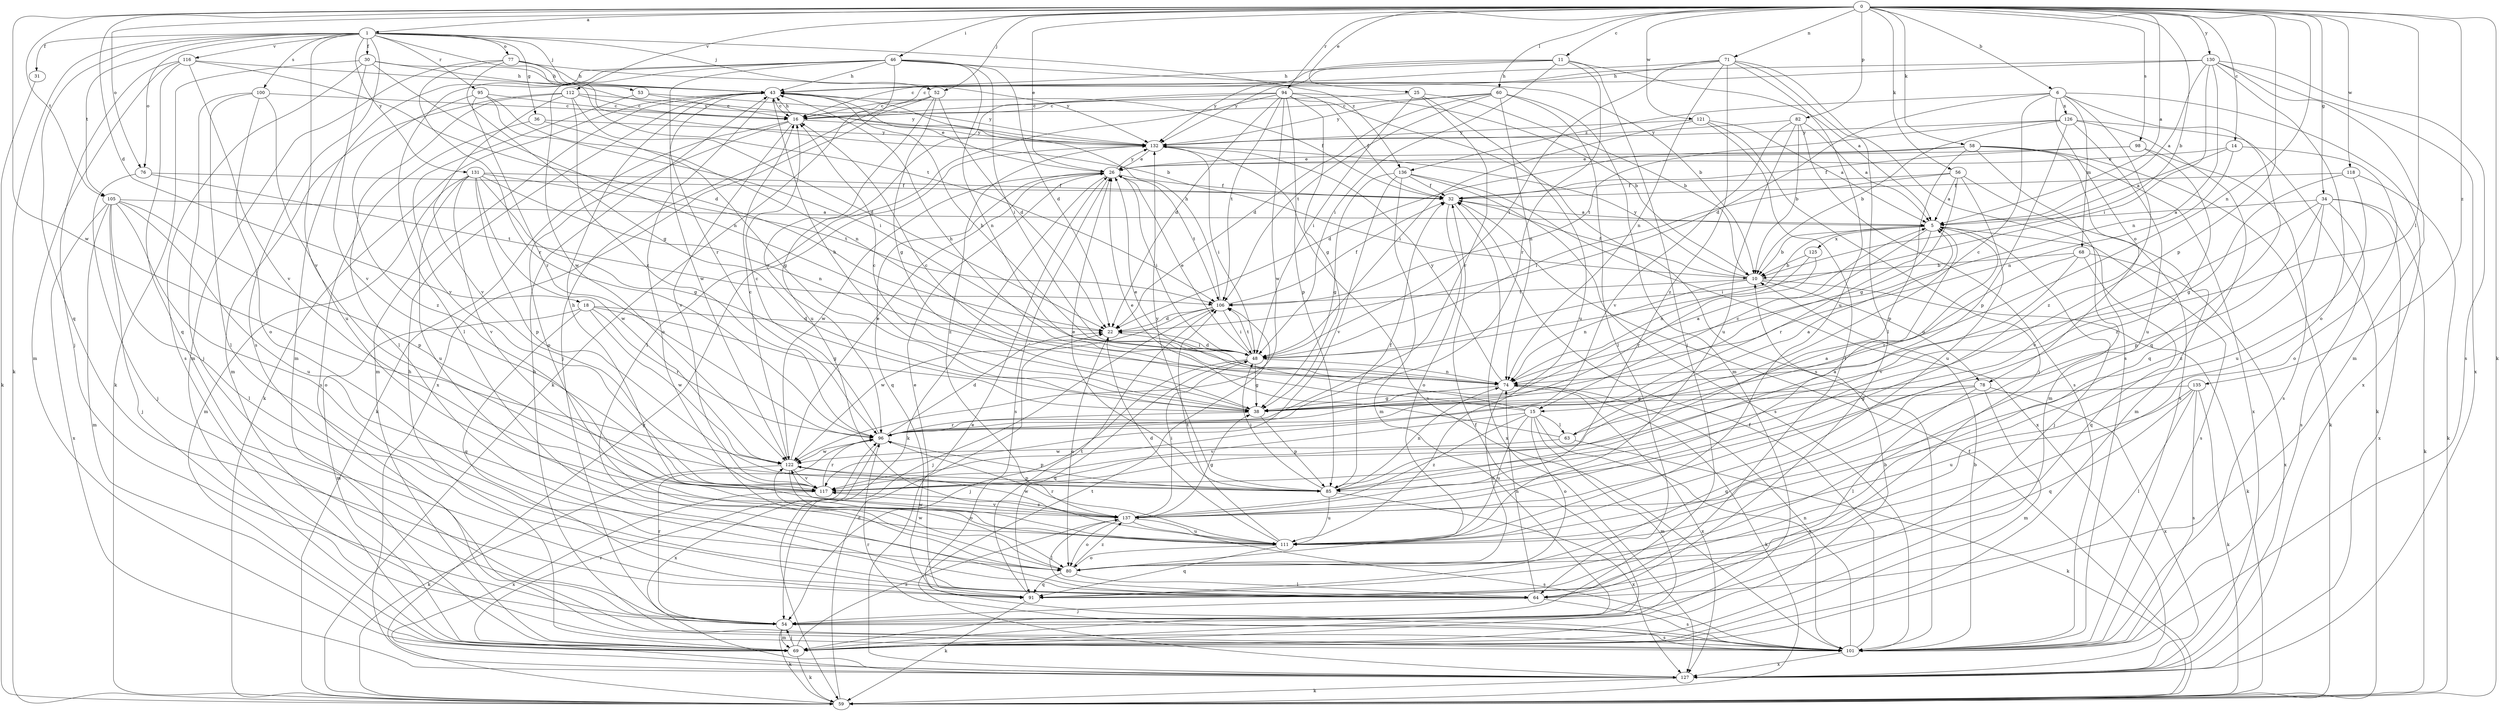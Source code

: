 strict digraph  {
0;
1;
5;
6;
10;
11;
14;
15;
16;
18;
22;
25;
26;
30;
31;
32;
34;
36;
38;
43;
46;
48;
52;
53;
54;
56;
58;
59;
60;
63;
64;
68;
69;
71;
74;
76;
77;
78;
80;
82;
85;
91;
94;
95;
96;
98;
100;
101;
105;
106;
111;
112;
116;
117;
118;
121;
122;
125;
126;
127;
130;
131;
132;
135;
136;
137;
0 -> 1  [label=a];
0 -> 5  [label=a];
0 -> 6  [label=b];
0 -> 10  [label=b];
0 -> 11  [label=c];
0 -> 14  [label=c];
0 -> 18  [label=d];
0 -> 25  [label=e];
0 -> 26  [label=e];
0 -> 34  [label=g];
0 -> 46  [label=i];
0 -> 52  [label=j];
0 -> 56  [label=k];
0 -> 58  [label=k];
0 -> 59  [label=k];
0 -> 60  [label=l];
0 -> 63  [label=l];
0 -> 71  [label=n];
0 -> 74  [label=n];
0 -> 76  [label=o];
0 -> 82  [label=p];
0 -> 85  [label=p];
0 -> 94  [label=r];
0 -> 98  [label=s];
0 -> 105  [label=t];
0 -> 112  [label=v];
0 -> 118  [label=w];
0 -> 121  [label=w];
0 -> 122  [label=w];
0 -> 130  [label=y];
0 -> 135  [label=z];
1 -> 30  [label=f];
1 -> 31  [label=f];
1 -> 36  [label=g];
1 -> 52  [label=j];
1 -> 53  [label=j];
1 -> 59  [label=k];
1 -> 76  [label=o];
1 -> 77  [label=o];
1 -> 91  [label=q];
1 -> 95  [label=r];
1 -> 100  [label=s];
1 -> 101  [label=s];
1 -> 105  [label=t];
1 -> 106  [label=t];
1 -> 116  [label=v];
1 -> 117  [label=v];
1 -> 131  [label=y];
1 -> 136  [label=z];
5 -> 10  [label=b];
5 -> 15  [label=c];
5 -> 48  [label=i];
5 -> 54  [label=j];
5 -> 96  [label=r];
5 -> 101  [label=s];
5 -> 125  [label=x];
6 -> 15  [label=c];
6 -> 22  [label=d];
6 -> 68  [label=m];
6 -> 78  [label=o];
6 -> 91  [label=q];
6 -> 126  [label=x];
6 -> 127  [label=x];
6 -> 136  [label=z];
6 -> 137  [label=z];
10 -> 32  [label=f];
10 -> 59  [label=k];
10 -> 74  [label=n];
10 -> 78  [label=o];
10 -> 106  [label=t];
10 -> 132  [label=y];
11 -> 5  [label=a];
11 -> 16  [label=c];
11 -> 43  [label=h];
11 -> 48  [label=i];
11 -> 54  [label=j];
11 -> 96  [label=r];
11 -> 132  [label=y];
14 -> 5  [label=a];
14 -> 26  [label=e];
14 -> 74  [label=n];
14 -> 80  [label=o];
15 -> 16  [label=c];
15 -> 26  [label=e];
15 -> 63  [label=l];
15 -> 69  [label=m];
15 -> 80  [label=o];
15 -> 101  [label=s];
15 -> 111  [label=u];
15 -> 117  [label=v];
15 -> 137  [label=z];
16 -> 43  [label=h];
16 -> 59  [label=k];
16 -> 80  [label=o];
16 -> 117  [label=v];
16 -> 132  [label=y];
18 -> 22  [label=d];
18 -> 38  [label=g];
18 -> 69  [label=m];
18 -> 91  [label=q];
18 -> 96  [label=r];
18 -> 122  [label=w];
22 -> 48  [label=i];
22 -> 80  [label=o];
25 -> 10  [label=b];
25 -> 16  [label=c];
25 -> 48  [label=i];
25 -> 96  [label=r];
25 -> 111  [label=u];
26 -> 32  [label=f];
26 -> 48  [label=i];
26 -> 59  [label=k];
26 -> 91  [label=q];
26 -> 101  [label=s];
26 -> 106  [label=t];
26 -> 122  [label=w];
26 -> 132  [label=y];
30 -> 43  [label=h];
30 -> 59  [label=k];
30 -> 74  [label=n];
30 -> 101  [label=s];
30 -> 117  [label=v];
30 -> 132  [label=y];
31 -> 59  [label=k];
32 -> 5  [label=a];
32 -> 80  [label=o];
32 -> 127  [label=x];
34 -> 5  [label=a];
34 -> 59  [label=k];
34 -> 85  [label=p];
34 -> 101  [label=s];
34 -> 117  [label=v];
34 -> 127  [label=x];
34 -> 137  [label=z];
36 -> 38  [label=g];
36 -> 101  [label=s];
36 -> 132  [label=y];
38 -> 5  [label=a];
38 -> 16  [label=c];
38 -> 43  [label=h];
38 -> 85  [label=p];
38 -> 96  [label=r];
43 -> 16  [label=c];
43 -> 26  [label=e];
43 -> 32  [label=f];
43 -> 59  [label=k];
43 -> 69  [label=m];
43 -> 80  [label=o];
43 -> 122  [label=w];
46 -> 10  [label=b];
46 -> 22  [label=d];
46 -> 43  [label=h];
46 -> 48  [label=i];
46 -> 59  [label=k];
46 -> 64  [label=l];
46 -> 69  [label=m];
46 -> 74  [label=n];
46 -> 96  [label=r];
46 -> 122  [label=w];
48 -> 22  [label=d];
48 -> 26  [label=e];
48 -> 38  [label=g];
48 -> 43  [label=h];
48 -> 54  [label=j];
48 -> 74  [label=n];
48 -> 91  [label=q];
48 -> 106  [label=t];
52 -> 16  [label=c];
52 -> 22  [label=d];
52 -> 38  [label=g];
52 -> 54  [label=j];
52 -> 96  [label=r];
52 -> 127  [label=x];
53 -> 16  [label=c];
53 -> 117  [label=v];
53 -> 132  [label=y];
54 -> 59  [label=k];
54 -> 69  [label=m];
54 -> 96  [label=r];
54 -> 101  [label=s];
56 -> 5  [label=a];
56 -> 32  [label=f];
56 -> 38  [label=g];
56 -> 48  [label=i];
56 -> 69  [label=m];
56 -> 111  [label=u];
58 -> 22  [label=d];
58 -> 26  [label=e];
58 -> 59  [label=k];
58 -> 69  [label=m];
58 -> 85  [label=p];
58 -> 101  [label=s];
58 -> 127  [label=x];
59 -> 22  [label=d];
59 -> 32  [label=f];
59 -> 132  [label=y];
60 -> 16  [label=c];
60 -> 22  [label=d];
60 -> 64  [label=l];
60 -> 69  [label=m];
60 -> 74  [label=n];
60 -> 106  [label=t];
60 -> 132  [label=y];
63 -> 5  [label=a];
63 -> 26  [label=e];
63 -> 59  [label=k];
63 -> 122  [label=w];
64 -> 54  [label=j];
64 -> 74  [label=n];
64 -> 101  [label=s];
68 -> 10  [label=b];
68 -> 91  [label=q];
68 -> 96  [label=r];
68 -> 117  [label=v];
68 -> 127  [label=x];
69 -> 10  [label=b];
69 -> 32  [label=f];
69 -> 43  [label=h];
69 -> 54  [label=j];
69 -> 59  [label=k];
69 -> 137  [label=z];
71 -> 43  [label=h];
71 -> 48  [label=i];
71 -> 64  [label=l];
71 -> 74  [label=n];
71 -> 101  [label=s];
71 -> 111  [label=u];
71 -> 132  [label=y];
71 -> 137  [label=z];
74 -> 38  [label=g];
74 -> 43  [label=h];
74 -> 59  [label=k];
74 -> 80  [label=o];
74 -> 127  [label=x];
74 -> 132  [label=y];
76 -> 32  [label=f];
76 -> 54  [label=j];
76 -> 106  [label=t];
77 -> 10  [label=b];
77 -> 38  [label=g];
77 -> 43  [label=h];
77 -> 69  [label=m];
77 -> 96  [label=r];
77 -> 132  [label=y];
78 -> 38  [label=g];
78 -> 64  [label=l];
78 -> 69  [label=m];
78 -> 91  [label=q];
78 -> 127  [label=x];
80 -> 64  [label=l];
80 -> 91  [label=q];
80 -> 122  [label=w];
80 -> 137  [label=z];
82 -> 5  [label=a];
82 -> 10  [label=b];
82 -> 101  [label=s];
82 -> 111  [label=u];
82 -> 117  [label=v];
82 -> 132  [label=y];
85 -> 26  [label=e];
85 -> 32  [label=f];
85 -> 48  [label=i];
85 -> 74  [label=n];
85 -> 111  [label=u];
85 -> 127  [label=x];
85 -> 132  [label=y];
91 -> 26  [label=e];
91 -> 59  [label=k];
91 -> 106  [label=t];
94 -> 10  [label=b];
94 -> 16  [label=c];
94 -> 22  [label=d];
94 -> 32  [label=f];
94 -> 38  [label=g];
94 -> 64  [label=l];
94 -> 85  [label=p];
94 -> 101  [label=s];
94 -> 106  [label=t];
94 -> 111  [label=u];
94 -> 122  [label=w];
95 -> 16  [label=c];
95 -> 48  [label=i];
95 -> 74  [label=n];
95 -> 96  [label=r];
95 -> 137  [label=z];
96 -> 16  [label=c];
96 -> 22  [label=d];
96 -> 85  [label=p];
96 -> 122  [label=w];
96 -> 127  [label=x];
98 -> 26  [label=e];
98 -> 32  [label=f];
98 -> 101  [label=s];
98 -> 137  [label=z];
100 -> 16  [label=c];
100 -> 54  [label=j];
100 -> 64  [label=l];
100 -> 80  [label=o];
100 -> 111  [label=u];
101 -> 10  [label=b];
101 -> 32  [label=f];
101 -> 43  [label=h];
101 -> 74  [label=n];
101 -> 96  [label=r];
101 -> 127  [label=x];
105 -> 5  [label=a];
105 -> 54  [label=j];
105 -> 64  [label=l];
105 -> 69  [label=m];
105 -> 80  [label=o];
105 -> 85  [label=p];
105 -> 111  [label=u];
105 -> 127  [label=x];
106 -> 22  [label=d];
106 -> 32  [label=f];
106 -> 43  [label=h];
106 -> 48  [label=i];
106 -> 54  [label=j];
106 -> 122  [label=w];
111 -> 22  [label=d];
111 -> 80  [label=o];
111 -> 91  [label=q];
111 -> 96  [label=r];
111 -> 106  [label=t];
111 -> 122  [label=w];
112 -> 16  [label=c];
112 -> 22  [label=d];
112 -> 64  [label=l];
112 -> 69  [label=m];
112 -> 96  [label=r];
112 -> 117  [label=v];
112 -> 132  [label=y];
116 -> 22  [label=d];
116 -> 43  [label=h];
116 -> 54  [label=j];
116 -> 69  [label=m];
116 -> 91  [label=q];
116 -> 117  [label=v];
117 -> 5  [label=a];
117 -> 96  [label=r];
117 -> 127  [label=x];
117 -> 137  [label=z];
118 -> 32  [label=f];
118 -> 38  [label=g];
118 -> 59  [label=k];
118 -> 111  [label=u];
121 -> 5  [label=a];
121 -> 48  [label=i];
121 -> 54  [label=j];
121 -> 64  [label=l];
121 -> 132  [label=y];
122 -> 16  [label=c];
122 -> 26  [label=e];
122 -> 59  [label=k];
122 -> 80  [label=o];
122 -> 85  [label=p];
122 -> 117  [label=v];
125 -> 10  [label=b];
125 -> 74  [label=n];
125 -> 96  [label=r];
126 -> 10  [label=b];
126 -> 59  [label=k];
126 -> 85  [label=p];
126 -> 91  [label=q];
126 -> 106  [label=t];
126 -> 111  [label=u];
126 -> 132  [label=y];
127 -> 26  [label=e];
127 -> 59  [label=k];
127 -> 96  [label=r];
127 -> 106  [label=t];
130 -> 5  [label=a];
130 -> 16  [label=c];
130 -> 43  [label=h];
130 -> 48  [label=i];
130 -> 69  [label=m];
130 -> 74  [label=n];
130 -> 80  [label=o];
130 -> 101  [label=s];
130 -> 127  [label=x];
131 -> 32  [label=f];
131 -> 38  [label=g];
131 -> 69  [label=m];
131 -> 74  [label=n];
131 -> 85  [label=p];
131 -> 106  [label=t];
131 -> 111  [label=u];
131 -> 117  [label=v];
131 -> 122  [label=w];
132 -> 26  [label=e];
132 -> 48  [label=i];
132 -> 101  [label=s];
132 -> 137  [label=z];
135 -> 38  [label=g];
135 -> 59  [label=k];
135 -> 64  [label=l];
135 -> 91  [label=q];
135 -> 101  [label=s];
135 -> 111  [label=u];
136 -> 32  [label=f];
136 -> 38  [label=g];
136 -> 69  [label=m];
136 -> 101  [label=s];
136 -> 117  [label=v];
136 -> 127  [label=x];
137 -> 5  [label=a];
137 -> 38  [label=g];
137 -> 43  [label=h];
137 -> 48  [label=i];
137 -> 64  [label=l];
137 -> 80  [label=o];
137 -> 101  [label=s];
137 -> 111  [label=u];
137 -> 117  [label=v];
137 -> 122  [label=w];
}
